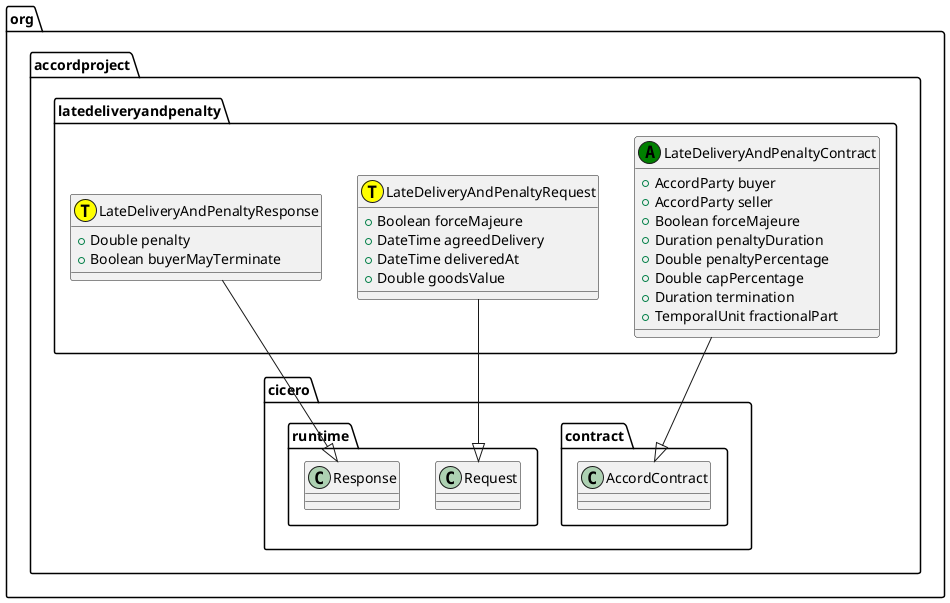 @startuml
class org.accordproject.latedeliveryandpenalty.LateDeliveryAndPenaltyContract << (A,green) >> {
   + AccordParty buyer
   + AccordParty seller
   + Boolean forceMajeure
   + Duration penaltyDuration
   + Double penaltyPercentage
   + Double capPercentage
   + Duration termination
   + TemporalUnit fractionalPart
}
org.accordproject.latedeliveryandpenalty.LateDeliveryAndPenaltyContract --|> org.accordproject.cicero.contract.AccordContract
class org.accordproject.latedeliveryandpenalty.LateDeliveryAndPenaltyRequest << (T,yellow) >> {
   + Boolean forceMajeure
   + DateTime agreedDelivery
   + DateTime deliveredAt
   + Double goodsValue
}
org.accordproject.latedeliveryandpenalty.LateDeliveryAndPenaltyRequest --|> org.accordproject.cicero.runtime.Request
class org.accordproject.latedeliveryandpenalty.LateDeliveryAndPenaltyResponse << (T,yellow) >> {
   + Double penalty
   + Boolean buyerMayTerminate
}
org.accordproject.latedeliveryandpenalty.LateDeliveryAndPenaltyResponse --|> org.accordproject.cicero.runtime.Response
@enduml
